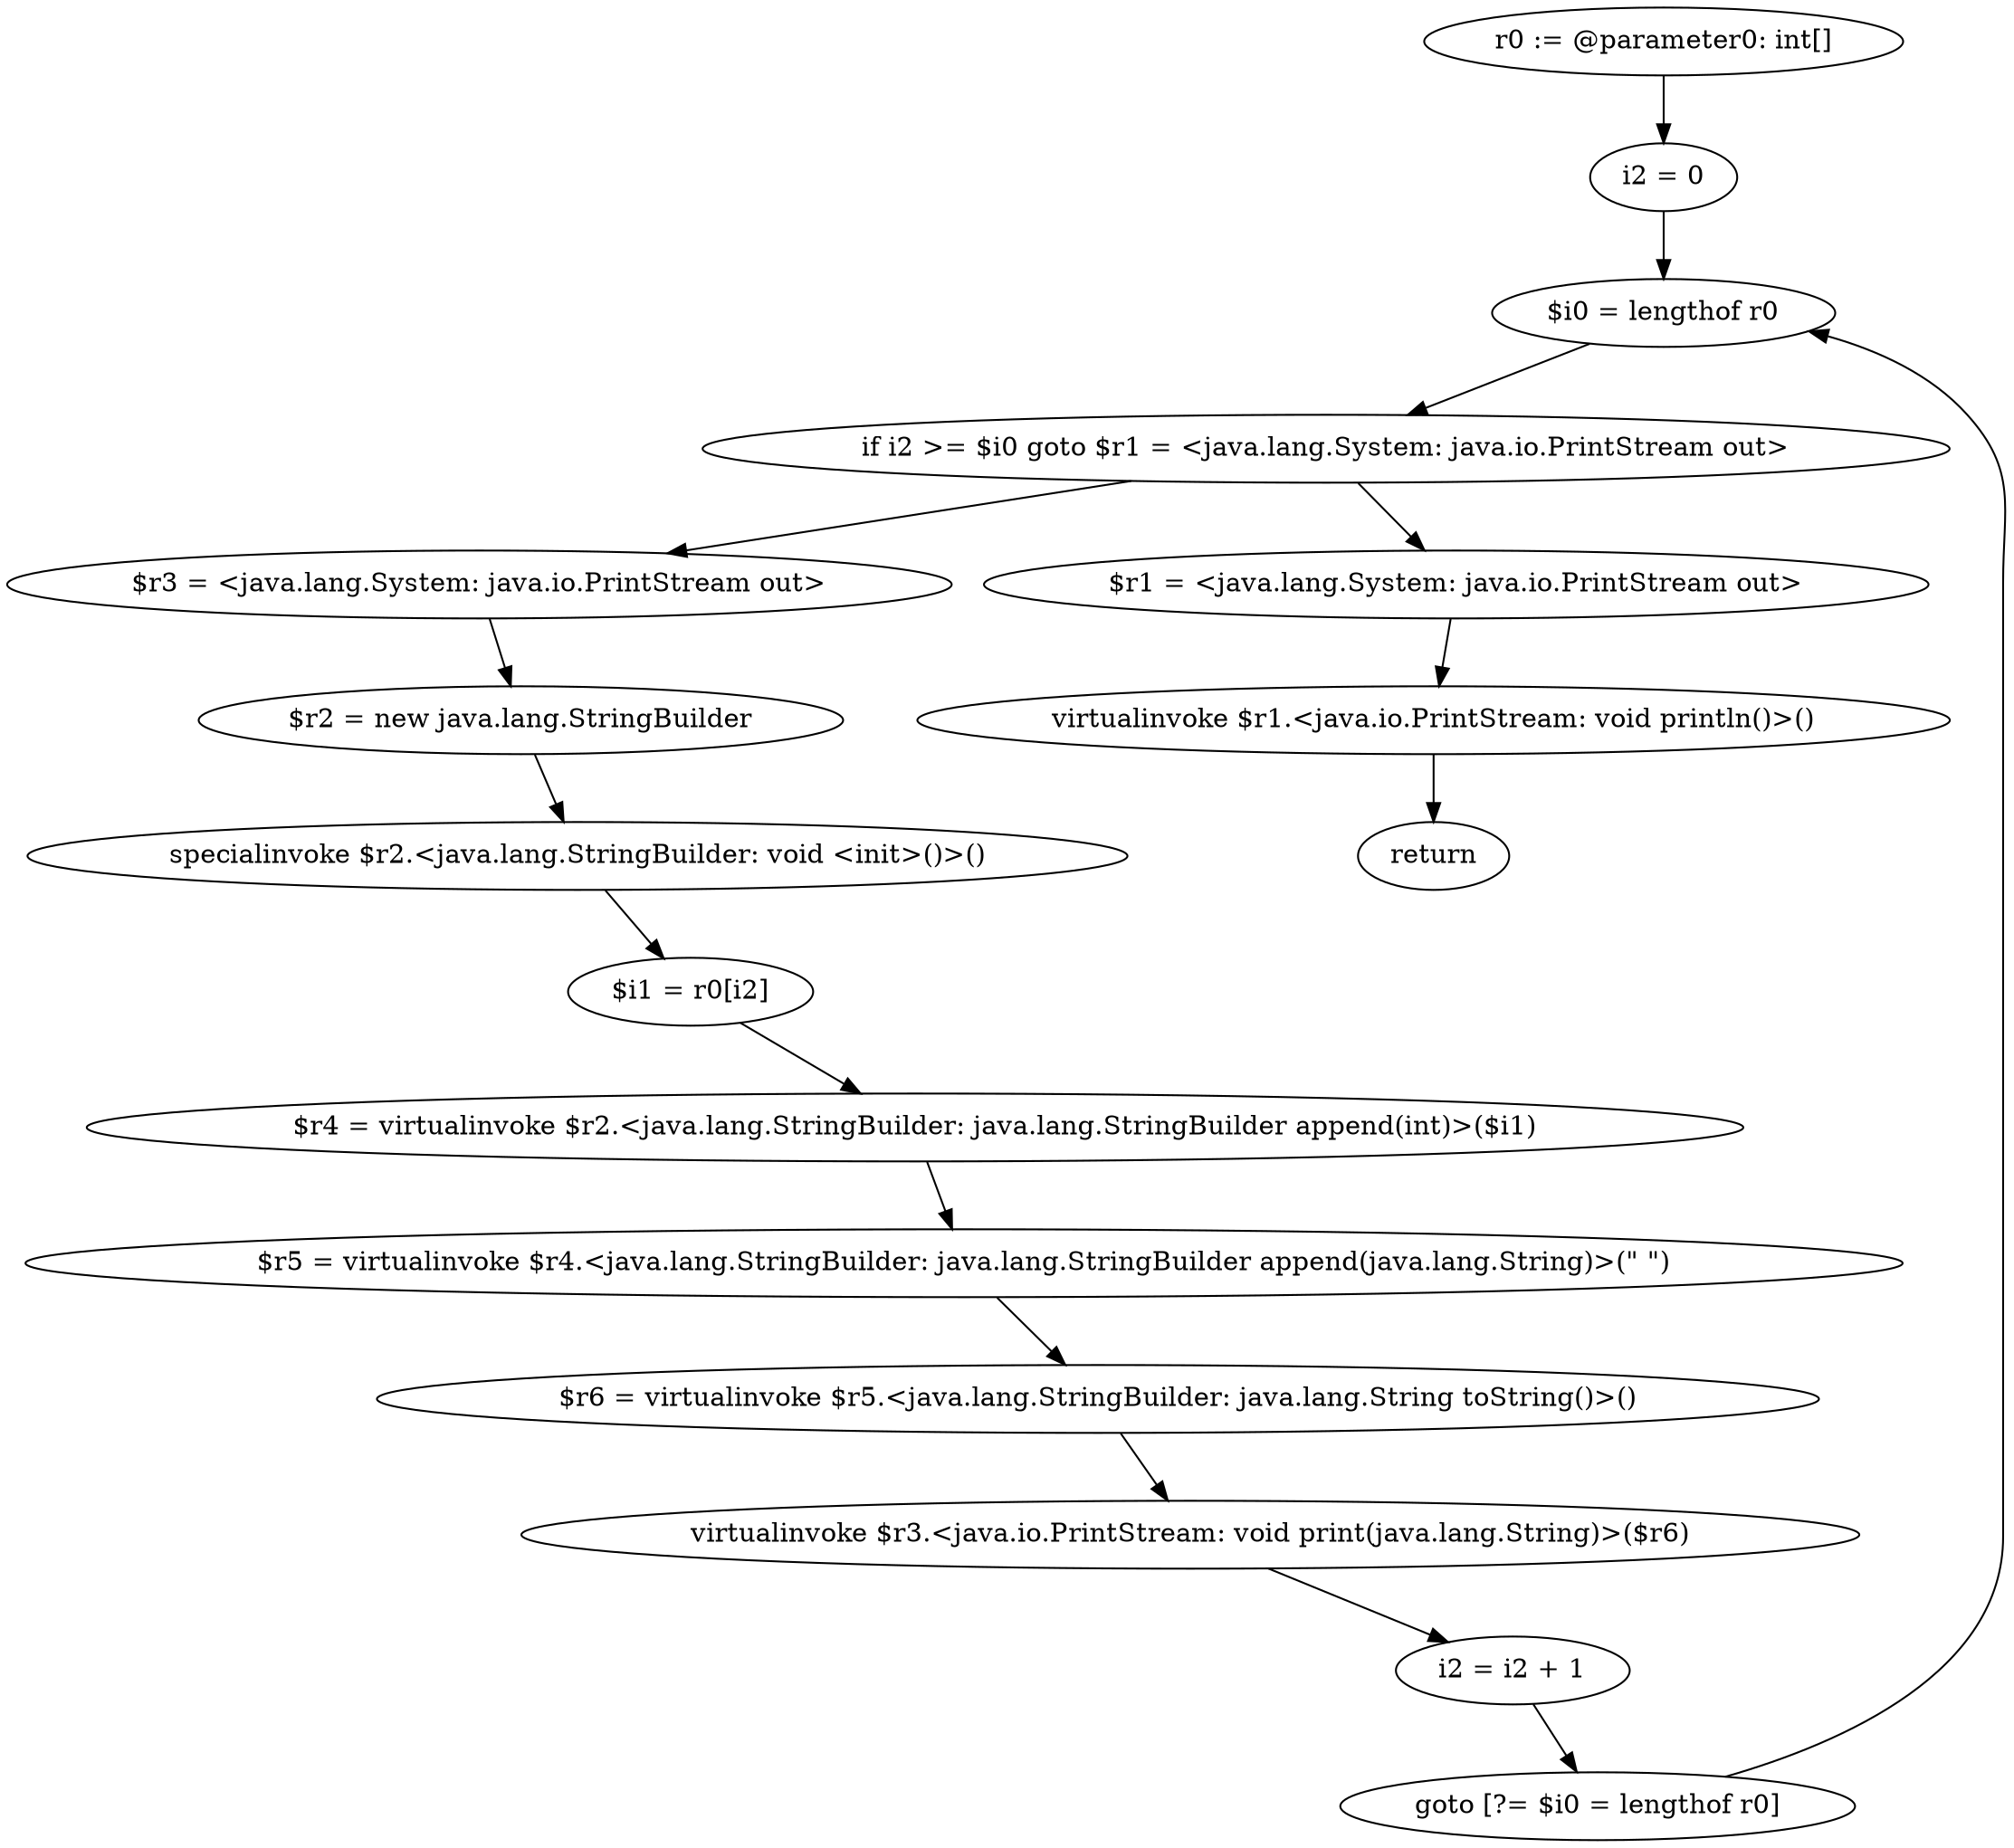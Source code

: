digraph "unitGraph" {
    "r0 := @parameter0: int[]"
    "i2 = 0"
    "$i0 = lengthof r0"
    "if i2 >= $i0 goto $r1 = <java.lang.System: java.io.PrintStream out>"
    "$r3 = <java.lang.System: java.io.PrintStream out>"
    "$r2 = new java.lang.StringBuilder"
    "specialinvoke $r2.<java.lang.StringBuilder: void <init>()>()"
    "$i1 = r0[i2]"
    "$r4 = virtualinvoke $r2.<java.lang.StringBuilder: java.lang.StringBuilder append(int)>($i1)"
    "$r5 = virtualinvoke $r4.<java.lang.StringBuilder: java.lang.StringBuilder append(java.lang.String)>(\" \")"
    "$r6 = virtualinvoke $r5.<java.lang.StringBuilder: java.lang.String toString()>()"
    "virtualinvoke $r3.<java.io.PrintStream: void print(java.lang.String)>($r6)"
    "i2 = i2 + 1"
    "goto [?= $i0 = lengthof r0]"
    "$r1 = <java.lang.System: java.io.PrintStream out>"
    "virtualinvoke $r1.<java.io.PrintStream: void println()>()"
    "return"
    "r0 := @parameter0: int[]"->"i2 = 0";
    "i2 = 0"->"$i0 = lengthof r0";
    "$i0 = lengthof r0"->"if i2 >= $i0 goto $r1 = <java.lang.System: java.io.PrintStream out>";
    "if i2 >= $i0 goto $r1 = <java.lang.System: java.io.PrintStream out>"->"$r3 = <java.lang.System: java.io.PrintStream out>";
    "if i2 >= $i0 goto $r1 = <java.lang.System: java.io.PrintStream out>"->"$r1 = <java.lang.System: java.io.PrintStream out>";
    "$r3 = <java.lang.System: java.io.PrintStream out>"->"$r2 = new java.lang.StringBuilder";
    "$r2 = new java.lang.StringBuilder"->"specialinvoke $r2.<java.lang.StringBuilder: void <init>()>()";
    "specialinvoke $r2.<java.lang.StringBuilder: void <init>()>()"->"$i1 = r0[i2]";
    "$i1 = r0[i2]"->"$r4 = virtualinvoke $r2.<java.lang.StringBuilder: java.lang.StringBuilder append(int)>($i1)";
    "$r4 = virtualinvoke $r2.<java.lang.StringBuilder: java.lang.StringBuilder append(int)>($i1)"->"$r5 = virtualinvoke $r4.<java.lang.StringBuilder: java.lang.StringBuilder append(java.lang.String)>(\" \")";
    "$r5 = virtualinvoke $r4.<java.lang.StringBuilder: java.lang.StringBuilder append(java.lang.String)>(\" \")"->"$r6 = virtualinvoke $r5.<java.lang.StringBuilder: java.lang.String toString()>()";
    "$r6 = virtualinvoke $r5.<java.lang.StringBuilder: java.lang.String toString()>()"->"virtualinvoke $r3.<java.io.PrintStream: void print(java.lang.String)>($r6)";
    "virtualinvoke $r3.<java.io.PrintStream: void print(java.lang.String)>($r6)"->"i2 = i2 + 1";
    "i2 = i2 + 1"->"goto [?= $i0 = lengthof r0]";
    "goto [?= $i0 = lengthof r0]"->"$i0 = lengthof r0";
    "$r1 = <java.lang.System: java.io.PrintStream out>"->"virtualinvoke $r1.<java.io.PrintStream: void println()>()";
    "virtualinvoke $r1.<java.io.PrintStream: void println()>()"->"return";
}
